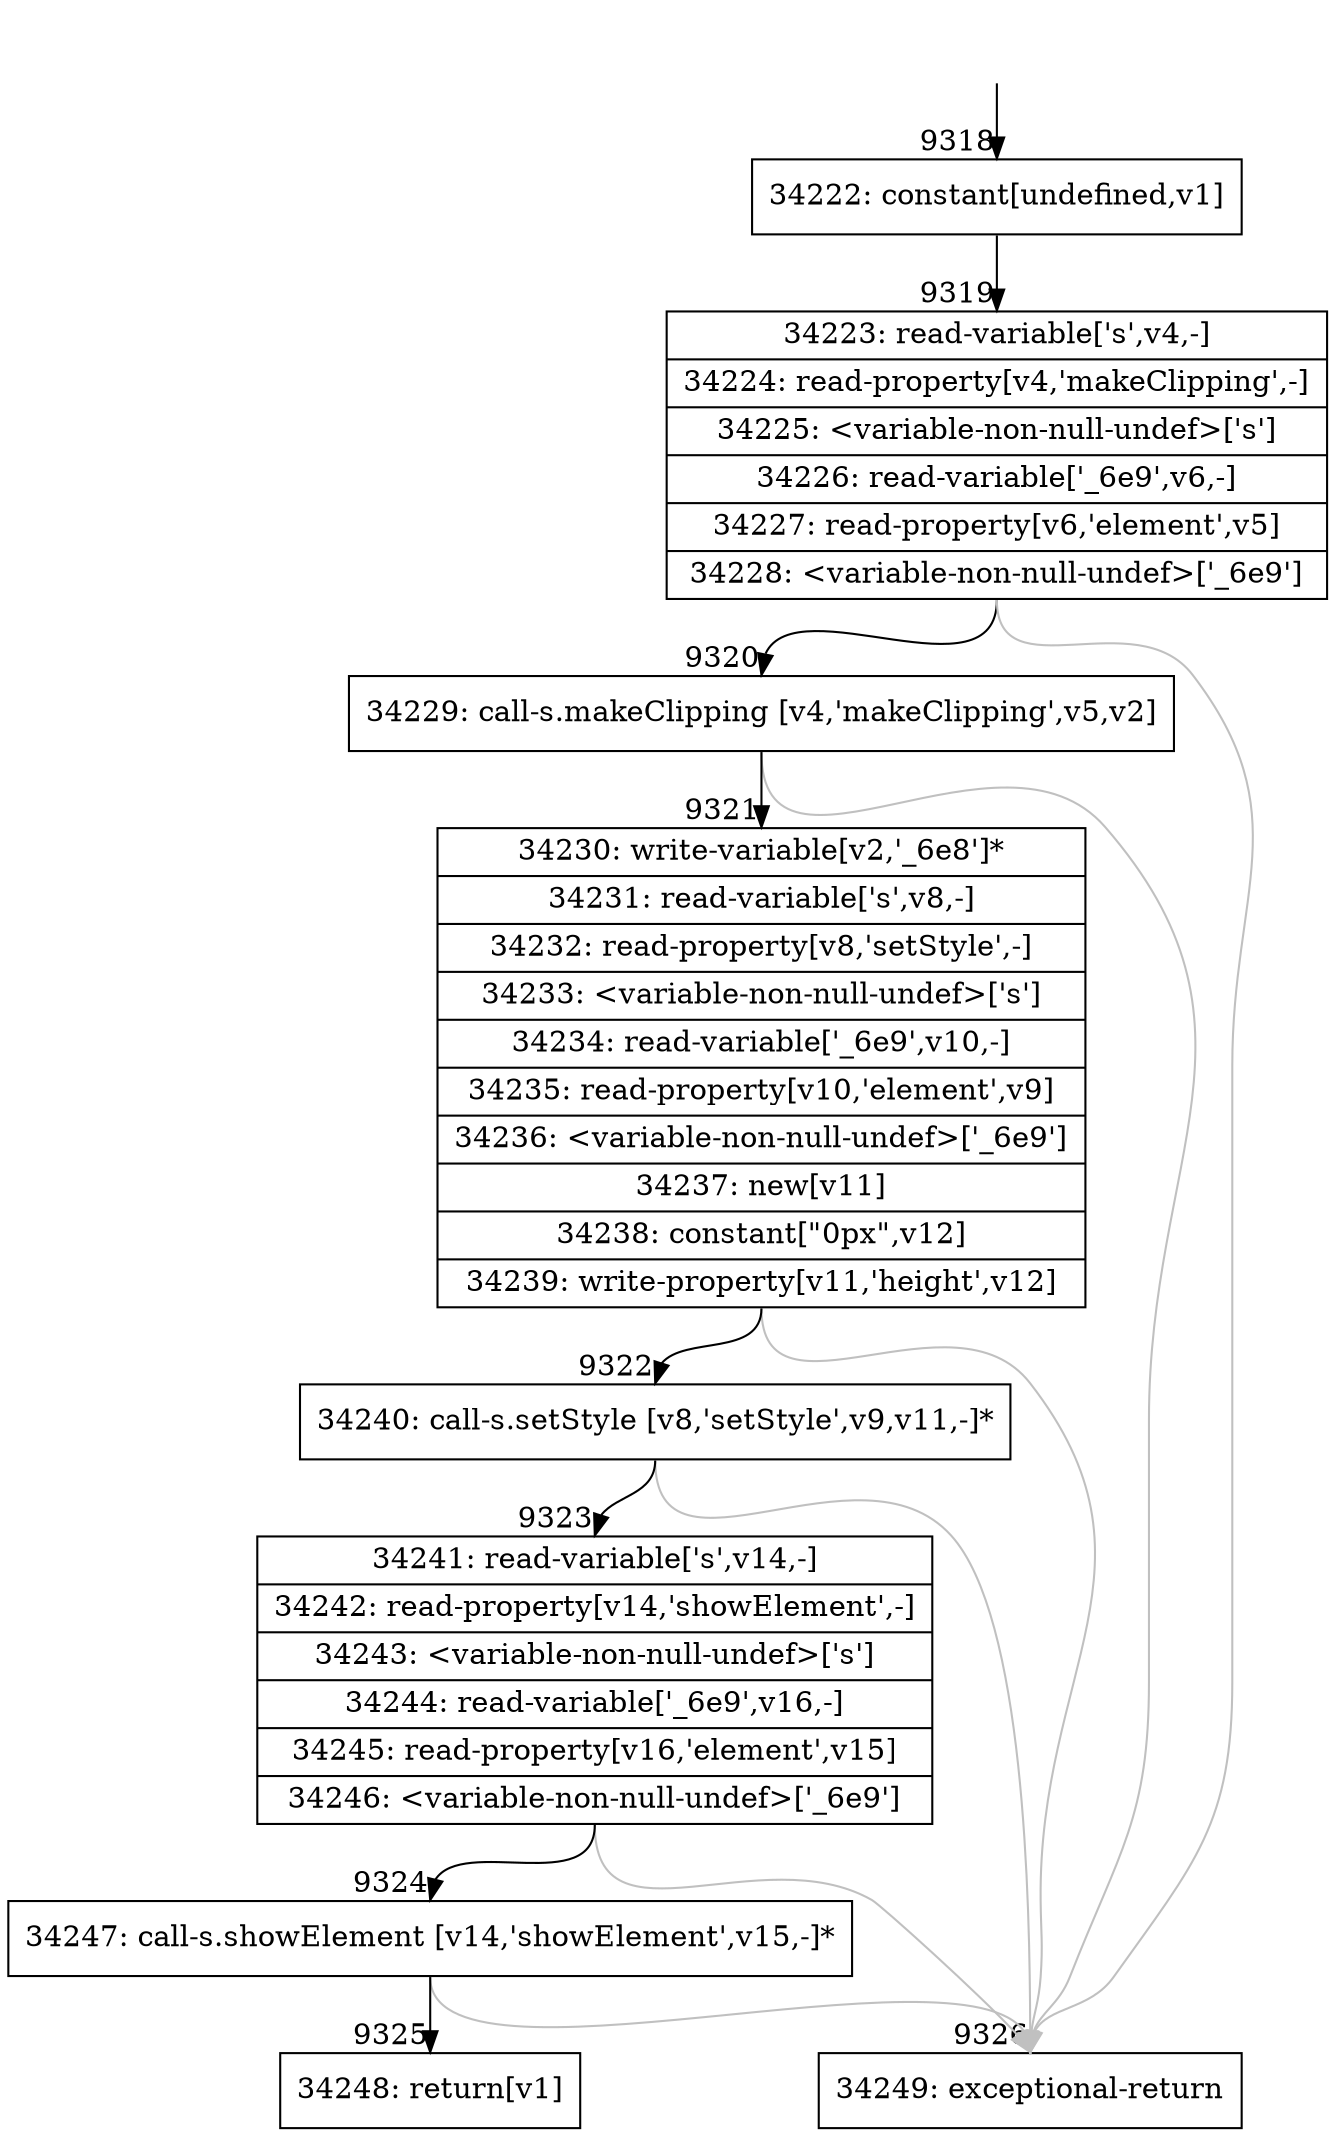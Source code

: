 digraph {
rankdir="TD"
BB_entry649[shape=none,label=""];
BB_entry649 -> BB9318 [tailport=s, headport=n, headlabel="    9318"]
BB9318 [shape=record label="{34222: constant[undefined,v1]}" ] 
BB9318 -> BB9319 [tailport=s, headport=n, headlabel="      9319"]
BB9319 [shape=record label="{34223: read-variable['s',v4,-]|34224: read-property[v4,'makeClipping',-]|34225: \<variable-non-null-undef\>['s']|34226: read-variable['_6e9',v6,-]|34227: read-property[v6,'element',v5]|34228: \<variable-non-null-undef\>['_6e9']}" ] 
BB9319 -> BB9320 [tailport=s, headport=n, headlabel="      9320"]
BB9319 -> BB9326 [tailport=s, headport=n, color=gray, headlabel="      9326"]
BB9320 [shape=record label="{34229: call-s.makeClipping [v4,'makeClipping',v5,v2]}" ] 
BB9320 -> BB9321 [tailport=s, headport=n, headlabel="      9321"]
BB9320 -> BB9326 [tailport=s, headport=n, color=gray]
BB9321 [shape=record label="{34230: write-variable[v2,'_6e8']*|34231: read-variable['s',v8,-]|34232: read-property[v8,'setStyle',-]|34233: \<variable-non-null-undef\>['s']|34234: read-variable['_6e9',v10,-]|34235: read-property[v10,'element',v9]|34236: \<variable-non-null-undef\>['_6e9']|34237: new[v11]|34238: constant[\"0px\",v12]|34239: write-property[v11,'height',v12]}" ] 
BB9321 -> BB9322 [tailport=s, headport=n, headlabel="      9322"]
BB9321 -> BB9326 [tailport=s, headport=n, color=gray]
BB9322 [shape=record label="{34240: call-s.setStyle [v8,'setStyle',v9,v11,-]*}" ] 
BB9322 -> BB9323 [tailport=s, headport=n, headlabel="      9323"]
BB9322 -> BB9326 [tailport=s, headport=n, color=gray]
BB9323 [shape=record label="{34241: read-variable['s',v14,-]|34242: read-property[v14,'showElement',-]|34243: \<variable-non-null-undef\>['s']|34244: read-variable['_6e9',v16,-]|34245: read-property[v16,'element',v15]|34246: \<variable-non-null-undef\>['_6e9']}" ] 
BB9323 -> BB9324 [tailport=s, headport=n, headlabel="      9324"]
BB9323 -> BB9326 [tailport=s, headport=n, color=gray]
BB9324 [shape=record label="{34247: call-s.showElement [v14,'showElement',v15,-]*}" ] 
BB9324 -> BB9325 [tailport=s, headport=n, headlabel="      9325"]
BB9324 -> BB9326 [tailport=s, headport=n, color=gray]
BB9325 [shape=record label="{34248: return[v1]}" ] 
BB9326 [shape=record label="{34249: exceptional-return}" ] 
//#$~ 6634
}
